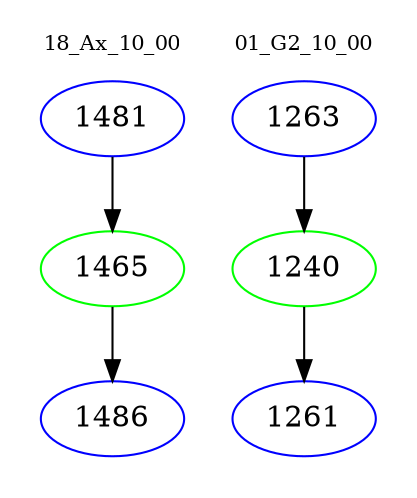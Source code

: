 digraph{
subgraph cluster_0 {
color = white
label = "18_Ax_10_00";
fontsize=10;
T0_1481 [label="1481", color="blue"]
T0_1481 -> T0_1465 [color="black"]
T0_1465 [label="1465", color="green"]
T0_1465 -> T0_1486 [color="black"]
T0_1486 [label="1486", color="blue"]
}
subgraph cluster_1 {
color = white
label = "01_G2_10_00";
fontsize=10;
T1_1263 [label="1263", color="blue"]
T1_1263 -> T1_1240 [color="black"]
T1_1240 [label="1240", color="green"]
T1_1240 -> T1_1261 [color="black"]
T1_1261 [label="1261", color="blue"]
}
}
